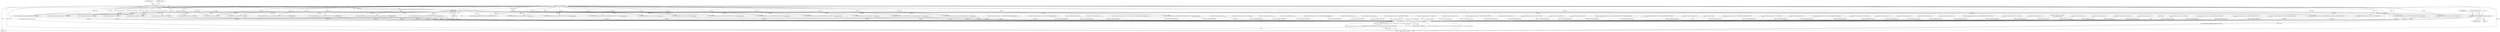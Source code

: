 digraph "0_VeraCrypt_f30f9339c9a0b9bbcc6f5ad38804af39db1f479e@API" {
"1002783" [label="(Call,GetBootEncryptionAlgorithmName (Irp, irpSp))"];
"1000125" [label="(Call,IoGetCurrentIrpStackLocation (Irp))"];
"1000120" [label="(MethodParameterIn,PIRP Irp)"];
"1000123" [label="(Call,irpSp = IoGetCurrentIrpStackLocation (Irp))"];
"1003113" [label="(Call,TCCompleteIrp (Irp, Irp->IoStatus.Status, Irp->IoStatus.Information))"];
"1003112" [label="(Return,return TCCompleteIrp (Irp, Irp->IoStatus.Status, Irp->IoStatus.Information);)"];
"1002713" [label="(Call,StartBootEncryptionSetup (DeviceObject, Irp, irpSp))"];
"1001650" [label="(Call,Irp->IoStatus.Information = sizeof (VOLUME_PROPERTIES_STRUCT))"];
"1002005" [label="(Call,Irp->IoStatus.Information = sizeof (DISK_GEOMETRY_STRUCT))"];
"1002304" [label="(Call,Irp->IoStatus.Information = 0)"];
"1003113" [label="(Call,TCCompleteIrp (Irp, Irp->IoStatus.Status, Irp->IoStatus.Information))"];
"1002245" [label="(Call,Irp->IoStatus.Information = 0)"];
"1001384" [label="(Call,ValidateIOBufferSize (Irp, sizeof (VOLUME_PROPERTIES_STRUCT), ValidateInputOutput))"];
"1000708" [label="(Call,Irp->IoStatus.Information = NT_SUCCESS (ntStatus) ? sizeof (OPEN_TEST_STRUCT) : 0)"];
"1002733" [label="(Call,Irp->IoStatus.Information = 0)"];
"1000159" [label="(Call,Irp->IoStatus.Information = sizeof (LONG))"];
"1001051" [label="(Call,Irp->IoStatus.Information = 0)"];
"1002488" [label="(Call,Irp->IoStatus.Information = 0)"];
"1002339" [label="(Call,Irp->IoStatus.Information = sizeof (ProbeRealDriveSizeRequest))"];
"1000213" [label="(Call,ValidateIOBufferSize (Irp, sizeof (int), ValidateOutput))"];
"1000120" [label="(MethodParameterIn,PIRP Irp)"];
"1001097" [label="(Call,Irp->IoStatus.Information = 0)"];
"1003061" [label="(Call,Irp->IoStatus.Information = 0)"];
"1000121" [label="(Block,)"];
"1002512" [label="(Call,Irp->IoStatus.Information = sizeof (MOUNT_STRUCT))"];
"1000256" [label="(Call,Irp->IoStatus.Information = sizeof (int))"];
"1002835" [label="(Call,Irp->IoStatus.Information = 0)"];
"1002789" [label="(Call,ValidateIOBufferSize (Irp, sizeof (int), ValidateOutput))"];
"1002831" [label="(Call,StartDecoySystemWipe (DeviceObject, Irp, irpSp))"];
"1003112" [label="(Return,return TCCompleteIrp (Irp, Irp->IoStatus.Status, Irp->IoStatus.Information);)"];
"1002778" [label="(Call,GetBootLoaderFingerprint (Irp, irpSp))"];
"1002647" [label="(Call,Irp->IoStatus.Information = sizeof (UNMOUNT_STRUCT))"];
"1001957" [label="(Call,ValidateIOBufferSize (Irp, sizeof (DISK_GEOMETRY_STRUCT), ValidateInputOutput))"];
"1002890" [label="(Call,Irp->IoStatus.Information = 0)"];
"1002768" [label="(Call,GetBootLoaderVersion (Irp, irpSp))"];
"1002773" [label="(Call,ReopenBootVolumeHeader (Irp, irpSp))"];
"1000979" [label="(Call,Irp->IoStatus.Information = sizeof (*request))"];
"1002851" [label="(Call,Irp->IoStatus.Information = 0)"];
"1002595" [label="(Call,ValidateIOBufferSize (Irp, sizeof (UNMOUNT_STRUCT), ValidateInputOutput))"];
"1002867" [label="(Call,Irp->IoStatus.Information = 0)"];
"1001718" [label="(Call,ValidateIOBufferSize (Irp, sizeof (DISK_PARTITION_INFO_STRUCT), ValidateInputOutput))"];
"1001368" [label="(Call,Irp->IoStatus.Information = irpSp->Parameters.DeviceIoControl.OutputBufferLength)"];
"1001331" [label="(Call,ValidateIOBufferSize (Irp, sizeof (uint32), ValidateOutput))"];
"1000123" [label="(Call,irpSp = IoGetCurrentIrpStackLocation (Irp))"];
"1002221" [label="(Call,Irp->IoStatus.Information = sizeof (DISK_GEOMETRY_EX_STRUCT))"];
"1000140" [label="(Call,ValidateIOBufferSize (Irp, sizeof (LONG), ValidateOutput))"];
"1002360" [label="(Call,Irp->IoStatus.Information = 0)"];
"1003115" [label="(Call,Irp->IoStatus.Status)"];
"1002998" [label="(Call,ValidateIOBufferSize (Irp, sizeof (GetSystemDriveDumpConfigRequest), ValidateOutput))"];
"1002900" [label="(Call,ValidateIOBufferSize (Irp, sizeof (GetWarningFlagsRequest), ValidateOutput))"];
"1001661" [label="(Call,ValidateIOBufferSize (Irp, sizeof (RESOLVE_SYMLINK_STRUCT), ValidateInputOutput))"];
"1001700" [label="(Call,Irp->IoStatus.Information = sizeof (RESOLVE_SYMLINK_STRUCT))"];
"1003043" [label="(Call,Irp->IoStatus.Information = sizeof (*request))"];
"1002255" [label="(Call,ValidateIOBufferSize (Irp, sizeof (ProbeRealDriveSizeRequest), ValidateInputOutput))"];
"1002785" [label="(Identifier,irpSp)"];
"1000124" [label="(Identifier,irpSp)"];
"1000136" [label="(Block,)"];
"1000177" [label="(Call,ValidateIOBufferSize (Irp, sizeof (int), ValidateOutput))"];
"1000997" [label="(Call,Irp->IoStatus.Information = 0)"];
"1002381" [label="(Call,Irp->IoStatus.Information = sizeof (ProbeRealDriveSizeRequest))"];
"1002876" [label="(Call,GetDecoySystemWipeStatus (Irp, irpSp))"];
"1002784" [label="(Identifier,Irp)"];
"1000195" [label="(Call,Irp->IoStatus.Information = sizeof (int))"];
"1003071" [label="(Call,TCCompleteIrp (Irp, STATUS_INVALID_DEVICE_REQUEST, 0))"];
"1001107" [label="(Call,ValidateIOBufferSize (Irp, sizeof (MOUNT_LIST_STRUCT), ValidateOutput))"];
"1002783" [label="(Call,GetBootEncryptionAlgorithmName (Irp, irpSp))"];
"1001414" [label="(Call,Irp->IoStatus.Information = 0)"];
"1002747" [label="(Call,Irp->IoStatus.Information = 0)"];
"1000274" [label="(Call,ValidateIOBufferSize (Irp, sizeof (int), ValidateOutput))"];
"1001032" [label="(Call,Irp->IoStatus.Information = 0)"];
"1002987" [label="(Call,Irp->IoStatus.Information = 0)"];
"1001939" [label="(Call,Irp->IoStatus.Information = sizeof (DISK_PARTITION_INFO_STRUCT))"];
"1002808" [label="(Call,Irp->IoStatus.Information = sizeof (int))"];
"1002023" [label="(Call,ValidateIOBufferSize (Irp, sizeof (DISK_GEOMETRY_EX_STRUCT), ValidateInputOutput))"];
"1002970" [label="(Call,Irp->IoStatus.Information = 0)"];
"1003105" [label="(Call,Dump (\"IOCTL error 0x%08x\n\", Irp->IoStatus.Status))"];
"1002742" [label="(Call,GetBootEncryptionStatus (Irp, irpSp))"];
"1002786" [label="(ControlStructure,break;)"];
"1001071" [label="(Call,Irp->IoStatus.Information = 0)"];
"1002717" [label="(Call,Irp->IoStatus.Information = 0)"];
"1003077" [label="(Call,NT_SUCCESS (Irp->IoStatus.Status))"];
"1002665" [label="(Call,ValidateIOBufferSize (Irp, sizeof (UNMOUNT_STRUCT), ValidateInputOutput))"];
"1000126" [label="(Identifier,Irp)"];
"1003125" [label="(MethodReturn,NTSTATUS)"];
"1002887" [label="(Call,WriteBootDriveSector (Irp, irpSp))"];
"1001015" [label="(Call,Irp->IoStatus.Information = 0)"];
"1000125" [label="(Call,IoGetCurrentIrpStackLocation (Irp))"];
"1003120" [label="(Call,Irp->IoStatus.Information)"];
"1000132" [label="(Identifier,irpSp)"];
"1000748" [label="(Call,ValidateIOBufferSize (Irp, sizeof (GetSystemDriveConfigurationRequest), ValidateInputOutput))"];
"1003114" [label="(Identifier,Irp)"];
"1000328" [label="(Call,Irp->IoStatus.Information = sizeof (int))"];
"1001320" [label="(Call,Irp->IoStatus.Information = sizeof (MOUNT_LIST_STRUCT))"];
"1000367" [label="(Call,ValidateIOBufferSize (Irp, sizeof (OPEN_TEST_STRUCT), ValidateInputOutput))"];
"1002690" [label="(Call,Irp->IoStatus.Information = sizeof (UNMOUNT_STRUCT))"];
"1002399" [label="(Call,ValidateIOBufferSize (Irp, sizeof (MOUNT_STRUCT), ValidateInputOutput))"];
"1002932" [label="(Call,Irp->IoStatus.Information = sizeof (GetWarningFlagsRequest))"];
"1002763" [label="(Call,GetBootDriveVolumeProperties (Irp, irpSp))"];
"1002783" -> "1000136"  [label="AST: "];
"1002783" -> "1002785"  [label="CFG: "];
"1002784" -> "1002783"  [label="AST: "];
"1002785" -> "1002783"  [label="AST: "];
"1002786" -> "1002783"  [label="CFG: "];
"1002783" -> "1003125"  [label="DDG: GetBootEncryptionAlgorithmName (Irp, irpSp)"];
"1002783" -> "1003125"  [label="DDG: irpSp"];
"1000125" -> "1002783"  [label="DDG: Irp"];
"1000120" -> "1002783"  [label="DDG: Irp"];
"1000123" -> "1002783"  [label="DDG: irpSp"];
"1002783" -> "1003113"  [label="DDG: Irp"];
"1000125" -> "1000123"  [label="AST: "];
"1000125" -> "1000126"  [label="CFG: "];
"1000126" -> "1000125"  [label="AST: "];
"1000123" -> "1000125"  [label="CFG: "];
"1000125" -> "1000123"  [label="DDG: Irp"];
"1000120" -> "1000125"  [label="DDG: Irp"];
"1000125" -> "1000140"  [label="DDG: Irp"];
"1000125" -> "1000177"  [label="DDG: Irp"];
"1000125" -> "1000213"  [label="DDG: Irp"];
"1000125" -> "1000274"  [label="DDG: Irp"];
"1000125" -> "1000367"  [label="DDG: Irp"];
"1000125" -> "1000748"  [label="DDG: Irp"];
"1000125" -> "1001107"  [label="DDG: Irp"];
"1000125" -> "1001331"  [label="DDG: Irp"];
"1000125" -> "1001384"  [label="DDG: Irp"];
"1000125" -> "1001661"  [label="DDG: Irp"];
"1000125" -> "1001718"  [label="DDG: Irp"];
"1000125" -> "1001957"  [label="DDG: Irp"];
"1000125" -> "1002023"  [label="DDG: Irp"];
"1000125" -> "1002255"  [label="DDG: Irp"];
"1000125" -> "1002399"  [label="DDG: Irp"];
"1000125" -> "1002595"  [label="DDG: Irp"];
"1000125" -> "1002665"  [label="DDG: Irp"];
"1000125" -> "1002713"  [label="DDG: Irp"];
"1000125" -> "1002742"  [label="DDG: Irp"];
"1000125" -> "1002763"  [label="DDG: Irp"];
"1000125" -> "1002768"  [label="DDG: Irp"];
"1000125" -> "1002773"  [label="DDG: Irp"];
"1000125" -> "1002778"  [label="DDG: Irp"];
"1000125" -> "1002789"  [label="DDG: Irp"];
"1000125" -> "1002831"  [label="DDG: Irp"];
"1000125" -> "1002876"  [label="DDG: Irp"];
"1000125" -> "1002887"  [label="DDG: Irp"];
"1000125" -> "1002900"  [label="DDG: Irp"];
"1000125" -> "1002998"  [label="DDG: Irp"];
"1000125" -> "1003071"  [label="DDG: Irp"];
"1000125" -> "1003113"  [label="DDG: Irp"];
"1000120" -> "1000117"  [label="AST: "];
"1000120" -> "1003125"  [label="DDG: Irp"];
"1000120" -> "1000140"  [label="DDG: Irp"];
"1000120" -> "1000177"  [label="DDG: Irp"];
"1000120" -> "1000213"  [label="DDG: Irp"];
"1000120" -> "1000274"  [label="DDG: Irp"];
"1000120" -> "1000367"  [label="DDG: Irp"];
"1000120" -> "1000748"  [label="DDG: Irp"];
"1000120" -> "1001107"  [label="DDG: Irp"];
"1000120" -> "1001331"  [label="DDG: Irp"];
"1000120" -> "1001384"  [label="DDG: Irp"];
"1000120" -> "1001661"  [label="DDG: Irp"];
"1000120" -> "1001718"  [label="DDG: Irp"];
"1000120" -> "1001957"  [label="DDG: Irp"];
"1000120" -> "1002023"  [label="DDG: Irp"];
"1000120" -> "1002255"  [label="DDG: Irp"];
"1000120" -> "1002399"  [label="DDG: Irp"];
"1000120" -> "1002595"  [label="DDG: Irp"];
"1000120" -> "1002665"  [label="DDG: Irp"];
"1000120" -> "1002713"  [label="DDG: Irp"];
"1000120" -> "1002742"  [label="DDG: Irp"];
"1000120" -> "1002763"  [label="DDG: Irp"];
"1000120" -> "1002768"  [label="DDG: Irp"];
"1000120" -> "1002773"  [label="DDG: Irp"];
"1000120" -> "1002778"  [label="DDG: Irp"];
"1000120" -> "1002789"  [label="DDG: Irp"];
"1000120" -> "1002831"  [label="DDG: Irp"];
"1000120" -> "1002876"  [label="DDG: Irp"];
"1000120" -> "1002887"  [label="DDG: Irp"];
"1000120" -> "1002900"  [label="DDG: Irp"];
"1000120" -> "1002998"  [label="DDG: Irp"];
"1000120" -> "1003071"  [label="DDG: Irp"];
"1000120" -> "1003113"  [label="DDG: Irp"];
"1000123" -> "1000121"  [label="AST: "];
"1000124" -> "1000123"  [label="AST: "];
"1000132" -> "1000123"  [label="CFG: "];
"1000123" -> "1003125"  [label="DDG: IoGetCurrentIrpStackLocation (Irp)"];
"1000123" -> "1003125"  [label="DDG: irpSp"];
"1000123" -> "1002713"  [label="DDG: irpSp"];
"1000123" -> "1002742"  [label="DDG: irpSp"];
"1000123" -> "1002763"  [label="DDG: irpSp"];
"1000123" -> "1002768"  [label="DDG: irpSp"];
"1000123" -> "1002773"  [label="DDG: irpSp"];
"1000123" -> "1002778"  [label="DDG: irpSp"];
"1000123" -> "1002831"  [label="DDG: irpSp"];
"1000123" -> "1002876"  [label="DDG: irpSp"];
"1000123" -> "1002887"  [label="DDG: irpSp"];
"1003113" -> "1003112"  [label="AST: "];
"1003113" -> "1003120"  [label="CFG: "];
"1003114" -> "1003113"  [label="AST: "];
"1003115" -> "1003113"  [label="AST: "];
"1003120" -> "1003113"  [label="AST: "];
"1003112" -> "1003113"  [label="CFG: "];
"1003113" -> "1003125"  [label="DDG: Irp"];
"1003113" -> "1003125"  [label="DDG: TCCompleteIrp (Irp, Irp->IoStatus.Status, Irp->IoStatus.Information)"];
"1003113" -> "1003125"  [label="DDG: Irp->IoStatus.Information"];
"1003113" -> "1003125"  [label="DDG: Irp->IoStatus.Status"];
"1003113" -> "1003112"  [label="DDG: TCCompleteIrp (Irp, Irp->IoStatus.Status, Irp->IoStatus.Information)"];
"1000177" -> "1003113"  [label="DDG: Irp"];
"1002887" -> "1003113"  [label="DDG: Irp"];
"1000213" -> "1003113"  [label="DDG: Irp"];
"1000140" -> "1003113"  [label="DDG: Irp"];
"1002742" -> "1003113"  [label="DDG: Irp"];
"1002595" -> "1003113"  [label="DDG: Irp"];
"1002713" -> "1003113"  [label="DDG: Irp"];
"1002255" -> "1003113"  [label="DDG: Irp"];
"1002768" -> "1003113"  [label="DDG: Irp"];
"1002023" -> "1003113"  [label="DDG: Irp"];
"1000274" -> "1003113"  [label="DDG: Irp"];
"1001661" -> "1003113"  [label="DDG: Irp"];
"1002399" -> "1003113"  [label="DDG: Irp"];
"1002778" -> "1003113"  [label="DDG: Irp"];
"1002665" -> "1003113"  [label="DDG: Irp"];
"1001384" -> "1003113"  [label="DDG: Irp"];
"1001107" -> "1003113"  [label="DDG: Irp"];
"1001331" -> "1003113"  [label="DDG: Irp"];
"1002876" -> "1003113"  [label="DDG: Irp"];
"1001957" -> "1003113"  [label="DDG: Irp"];
"1002773" -> "1003113"  [label="DDG: Irp"];
"1002763" -> "1003113"  [label="DDG: Irp"];
"1002789" -> "1003113"  [label="DDG: Irp"];
"1000367" -> "1003113"  [label="DDG: Irp"];
"1001718" -> "1003113"  [label="DDG: Irp"];
"1002998" -> "1003113"  [label="DDG: Irp"];
"1002900" -> "1003113"  [label="DDG: Irp"];
"1000748" -> "1003113"  [label="DDG: Irp"];
"1002831" -> "1003113"  [label="DDG: Irp"];
"1003105" -> "1003113"  [label="DDG: Irp->IoStatus.Status"];
"1003077" -> "1003113"  [label="DDG: Irp->IoStatus.Status"];
"1000708" -> "1003113"  [label="DDG: Irp->IoStatus.Information"];
"1002245" -> "1003113"  [label="DDG: Irp->IoStatus.Information"];
"1002647" -> "1003113"  [label="DDG: Irp->IoStatus.Information"];
"1001650" -> "1003113"  [label="DDG: Irp->IoStatus.Information"];
"1001414" -> "1003113"  [label="DDG: Irp->IoStatus.Information"];
"1001015" -> "1003113"  [label="DDG: Irp->IoStatus.Information"];
"1001939" -> "1003113"  [label="DDG: Irp->IoStatus.Information"];
"1002690" -> "1003113"  [label="DDG: Irp->IoStatus.Information"];
"1002747" -> "1003113"  [label="DDG: Irp->IoStatus.Information"];
"1001071" -> "1003113"  [label="DDG: Irp->IoStatus.Information"];
"1000328" -> "1003113"  [label="DDG: Irp->IoStatus.Information"];
"1001032" -> "1003113"  [label="DDG: Irp->IoStatus.Information"];
"1002808" -> "1003113"  [label="DDG: Irp->IoStatus.Information"];
"1002360" -> "1003113"  [label="DDG: Irp->IoStatus.Information"];
"1002512" -> "1003113"  [label="DDG: Irp->IoStatus.Information"];
"1002867" -> "1003113"  [label="DDG: Irp->IoStatus.Information"];
"1003061" -> "1003113"  [label="DDG: Irp->IoStatus.Information"];
"1002381" -> "1003113"  [label="DDG: Irp->IoStatus.Information"];
"1000997" -> "1003113"  [label="DDG: Irp->IoStatus.Information"];
"1002221" -> "1003113"  [label="DDG: Irp->IoStatus.Information"];
"1002932" -> "1003113"  [label="DDG: Irp->IoStatus.Information"];
"1002987" -> "1003113"  [label="DDG: Irp->IoStatus.Information"];
"1000159" -> "1003113"  [label="DDG: Irp->IoStatus.Information"];
"1001097" -> "1003113"  [label="DDG: Irp->IoStatus.Information"];
"1001320" -> "1003113"  [label="DDG: Irp->IoStatus.Information"];
"1002339" -> "1003113"  [label="DDG: Irp->IoStatus.Information"];
"1002005" -> "1003113"  [label="DDG: Irp->IoStatus.Information"];
"1002970" -> "1003113"  [label="DDG: Irp->IoStatus.Information"];
"1000979" -> "1003113"  [label="DDG: Irp->IoStatus.Information"];
"1003043" -> "1003113"  [label="DDG: Irp->IoStatus.Information"];
"1001700" -> "1003113"  [label="DDG: Irp->IoStatus.Information"];
"1002304" -> "1003113"  [label="DDG: Irp->IoStatus.Information"];
"1002488" -> "1003113"  [label="DDG: Irp->IoStatus.Information"];
"1002733" -> "1003113"  [label="DDG: Irp->IoStatus.Information"];
"1000256" -> "1003113"  [label="DDG: Irp->IoStatus.Information"];
"1000195" -> "1003113"  [label="DDG: Irp->IoStatus.Information"];
"1002717" -> "1003113"  [label="DDG: Irp->IoStatus.Information"];
"1002835" -> "1003113"  [label="DDG: Irp->IoStatus.Information"];
"1001368" -> "1003113"  [label="DDG: Irp->IoStatus.Information"];
"1001051" -> "1003113"  [label="DDG: Irp->IoStatus.Information"];
"1002851" -> "1003113"  [label="DDG: Irp->IoStatus.Information"];
"1002890" -> "1003113"  [label="DDG: Irp->IoStatus.Information"];
"1003112" -> "1000121"  [label="AST: "];
"1003125" -> "1003112"  [label="CFG: "];
"1003112" -> "1003125"  [label="DDG: <RET>"];
}
